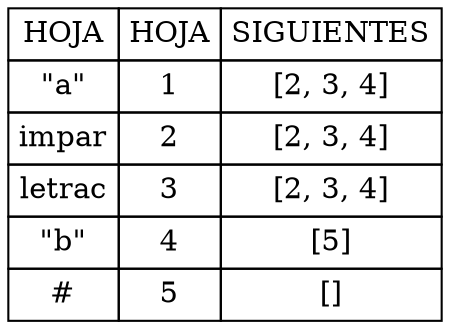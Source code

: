  digraph html {
abc [shape=none, margin=0, label=<
<TABLE BORDER="0" CELLBORDER="1" CELLSPACING="0" CELLPADDING="4"><tr><td>HOJA</td><td>HOJA</td><td>SIGUIENTES</td></tr><tr><td>"a"</td><td>1</td><td>[2, 3, 4]</td></tr><tr><td>impar</td><td>2</td><td>[2, 3, 4]</td></tr><tr><td>letrac</td><td>3</td><td>[2, 3, 4]</td></tr><tr><td>"b"</td><td>4</td><td>[5]</td></tr><tr><td>#</td><td>5</td><td>[]</td></tr></TABLE>>];
}